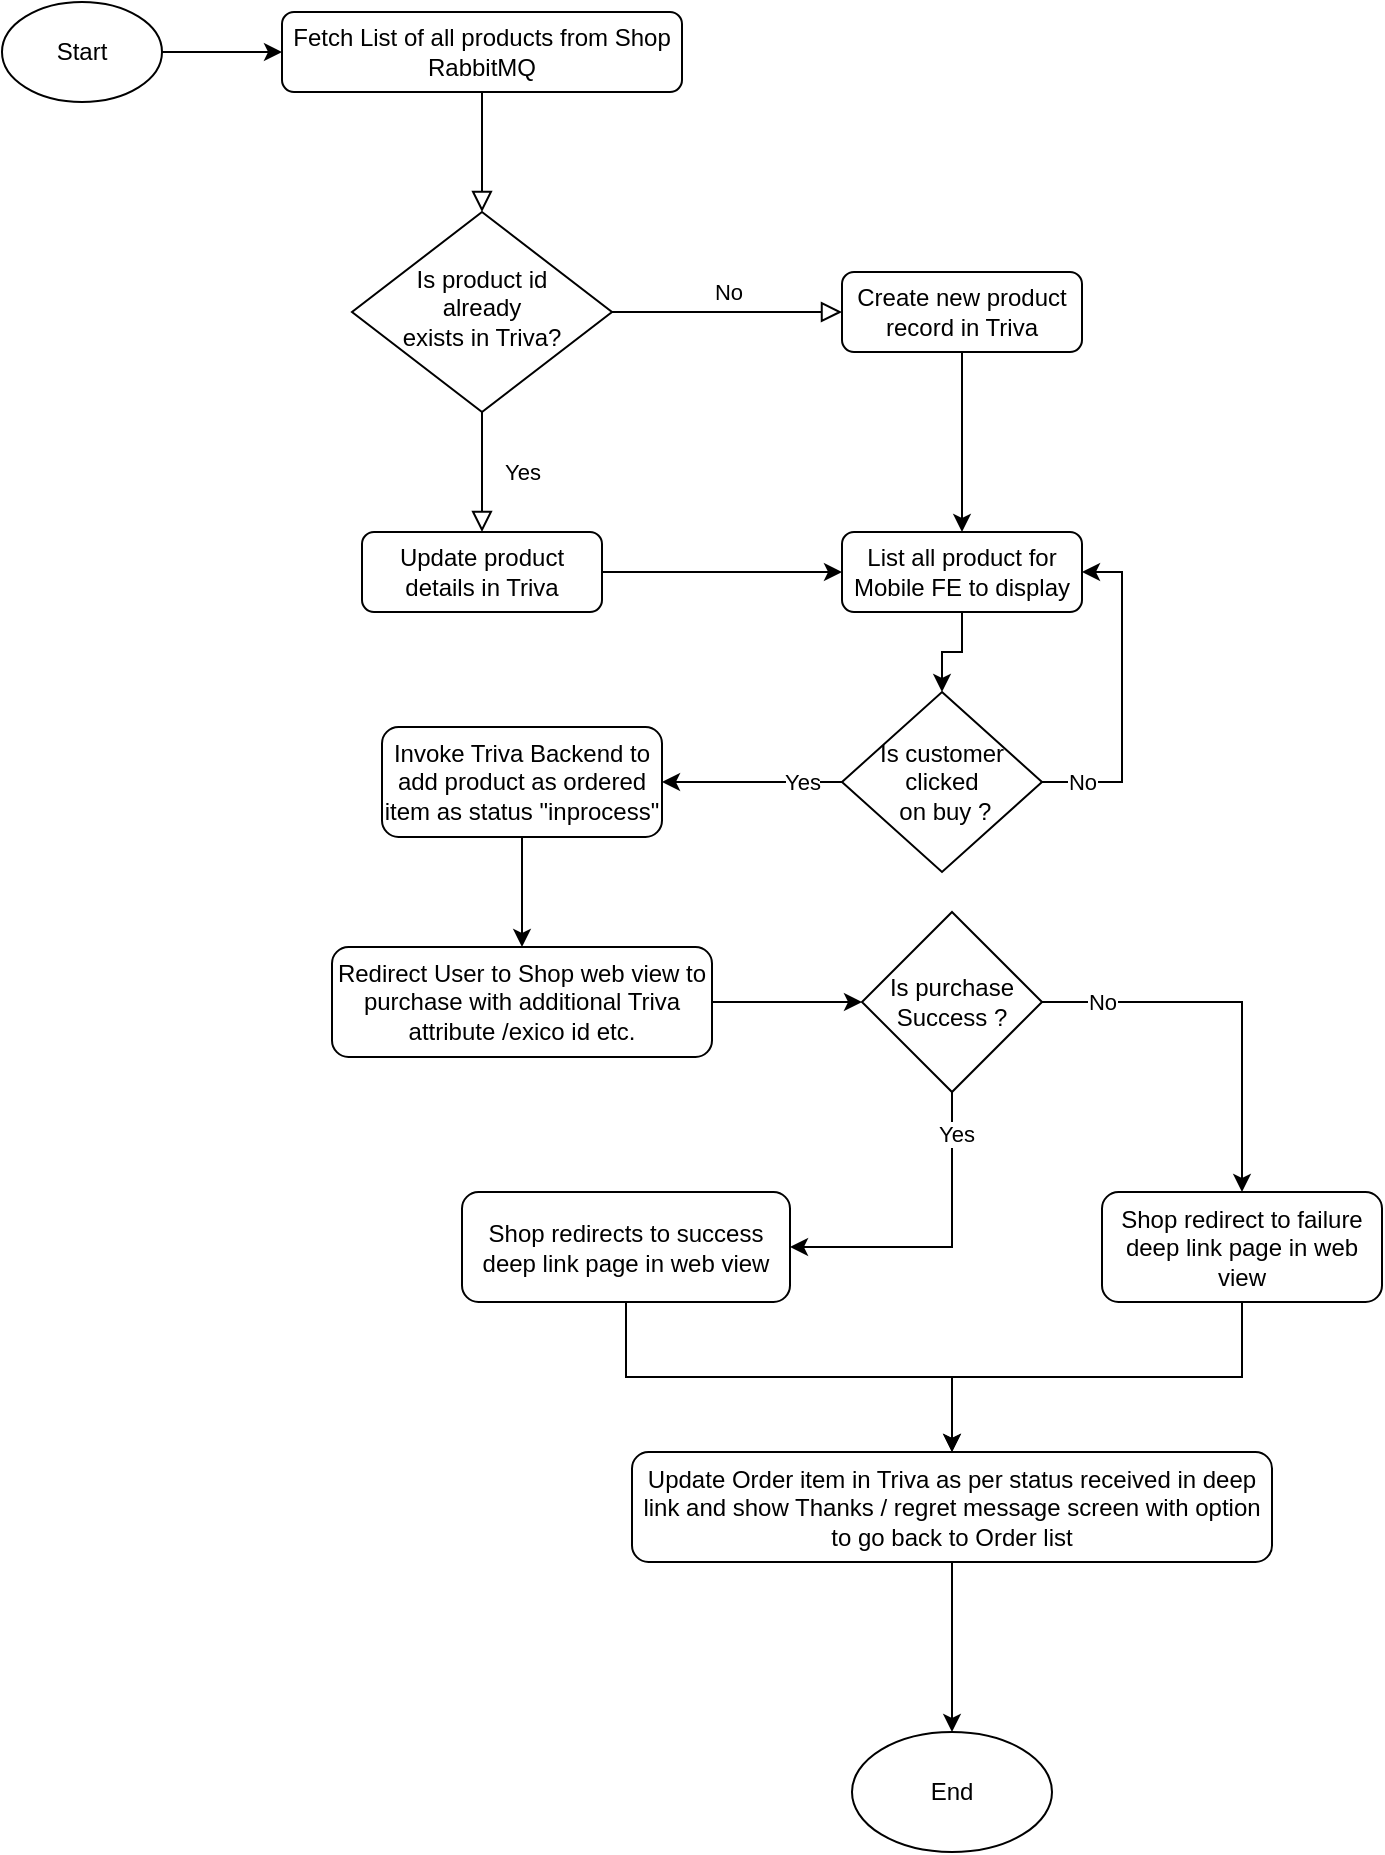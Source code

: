 <mxfile version="16.6.4" type="github">
  <diagram id="C5RBs43oDa-KdzZeNtuy" name="Page-1">
    <mxGraphModel dx="1258" dy="659" grid="1" gridSize="10" guides="1" tooltips="1" connect="1" arrows="1" fold="1" page="1" pageScale="1" pageWidth="827" pageHeight="1169" math="0" shadow="0">
      <root>
        <mxCell id="WIyWlLk6GJQsqaUBKTNV-0" />
        <mxCell id="WIyWlLk6GJQsqaUBKTNV-1" parent="WIyWlLk6GJQsqaUBKTNV-0" />
        <mxCell id="WIyWlLk6GJQsqaUBKTNV-2" value="" style="rounded=0;html=1;jettySize=auto;orthogonalLoop=1;fontSize=11;endArrow=block;endFill=0;endSize=8;strokeWidth=1;shadow=0;labelBackgroundColor=none;edgeStyle=orthogonalEdgeStyle;" parent="WIyWlLk6GJQsqaUBKTNV-1" source="WIyWlLk6GJQsqaUBKTNV-3" target="WIyWlLk6GJQsqaUBKTNV-6" edge="1">
          <mxGeometry relative="1" as="geometry" />
        </mxCell>
        <mxCell id="WIyWlLk6GJQsqaUBKTNV-3" value="Fetch List of all products from Shop RabbitMQ" style="rounded=1;whiteSpace=wrap;html=1;fontSize=12;glass=0;strokeWidth=1;shadow=0;" parent="WIyWlLk6GJQsqaUBKTNV-1" vertex="1">
          <mxGeometry x="160" y="80" width="200" height="40" as="geometry" />
        </mxCell>
        <mxCell id="WIyWlLk6GJQsqaUBKTNV-4" value="Yes" style="rounded=0;html=1;jettySize=auto;orthogonalLoop=1;fontSize=11;endArrow=block;endFill=0;endSize=8;strokeWidth=1;shadow=0;labelBackgroundColor=none;edgeStyle=orthogonalEdgeStyle;" parent="WIyWlLk6GJQsqaUBKTNV-1" source="WIyWlLk6GJQsqaUBKTNV-6" edge="1">
          <mxGeometry y="20" relative="1" as="geometry">
            <mxPoint as="offset" />
            <mxPoint x="260" y="340" as="targetPoint" />
          </mxGeometry>
        </mxCell>
        <mxCell id="WIyWlLk6GJQsqaUBKTNV-5" value="No" style="edgeStyle=orthogonalEdgeStyle;rounded=0;html=1;jettySize=auto;orthogonalLoop=1;fontSize=11;endArrow=block;endFill=0;endSize=8;strokeWidth=1;shadow=0;labelBackgroundColor=none;" parent="WIyWlLk6GJQsqaUBKTNV-1" source="WIyWlLk6GJQsqaUBKTNV-6" target="WIyWlLk6GJQsqaUBKTNV-7" edge="1">
          <mxGeometry y="10" relative="1" as="geometry">
            <mxPoint as="offset" />
          </mxGeometry>
        </mxCell>
        <mxCell id="WIyWlLk6GJQsqaUBKTNV-6" value="Is product id &lt;br&gt;already &lt;br&gt;exists in Triva?" style="rhombus;whiteSpace=wrap;html=1;shadow=0;fontFamily=Helvetica;fontSize=12;align=center;strokeWidth=1;spacing=6;spacingTop=-4;" parent="WIyWlLk6GJQsqaUBKTNV-1" vertex="1">
          <mxGeometry x="195" y="180" width="130" height="100" as="geometry" />
        </mxCell>
        <mxCell id="6PNa06MbmQNXzE9C8vAL-4" value="" style="edgeStyle=orthogonalEdgeStyle;rounded=0;orthogonalLoop=1;jettySize=auto;html=1;" edge="1" parent="WIyWlLk6GJQsqaUBKTNV-1" source="WIyWlLk6GJQsqaUBKTNV-7" target="6PNa06MbmQNXzE9C8vAL-2">
          <mxGeometry relative="1" as="geometry" />
        </mxCell>
        <mxCell id="WIyWlLk6GJQsqaUBKTNV-7" value="Create new product record in Triva" style="rounded=1;whiteSpace=wrap;html=1;fontSize=12;glass=0;strokeWidth=1;shadow=0;" parent="WIyWlLk6GJQsqaUBKTNV-1" vertex="1">
          <mxGeometry x="440" y="210" width="120" height="40" as="geometry" />
        </mxCell>
        <mxCell id="6PNa06MbmQNXzE9C8vAL-3" value="" style="edgeStyle=orthogonalEdgeStyle;rounded=0;orthogonalLoop=1;jettySize=auto;html=1;" edge="1" parent="WIyWlLk6GJQsqaUBKTNV-1" source="WIyWlLk6GJQsqaUBKTNV-11" target="6PNa06MbmQNXzE9C8vAL-2">
          <mxGeometry relative="1" as="geometry" />
        </mxCell>
        <mxCell id="WIyWlLk6GJQsqaUBKTNV-11" value="Update product details in Triva" style="rounded=1;whiteSpace=wrap;html=1;fontSize=12;glass=0;strokeWidth=1;shadow=0;" parent="WIyWlLk6GJQsqaUBKTNV-1" vertex="1">
          <mxGeometry x="200" y="340" width="120" height="40" as="geometry" />
        </mxCell>
        <mxCell id="6PNa06MbmQNXzE9C8vAL-1" value="" style="edgeStyle=orthogonalEdgeStyle;rounded=0;orthogonalLoop=1;jettySize=auto;html=1;" edge="1" parent="WIyWlLk6GJQsqaUBKTNV-1" source="6PNa06MbmQNXzE9C8vAL-0" target="WIyWlLk6GJQsqaUBKTNV-3">
          <mxGeometry relative="1" as="geometry" />
        </mxCell>
        <mxCell id="6PNa06MbmQNXzE9C8vAL-0" value="Start" style="ellipse;whiteSpace=wrap;html=1;" vertex="1" parent="WIyWlLk6GJQsqaUBKTNV-1">
          <mxGeometry x="20" y="75" width="80" height="50" as="geometry" />
        </mxCell>
        <mxCell id="6PNa06MbmQNXzE9C8vAL-11" value="" style="edgeStyle=orthogonalEdgeStyle;rounded=0;orthogonalLoop=1;jettySize=auto;html=1;" edge="1" parent="WIyWlLk6GJQsqaUBKTNV-1" source="6PNa06MbmQNXzE9C8vAL-2" target="6PNa06MbmQNXzE9C8vAL-5">
          <mxGeometry relative="1" as="geometry" />
        </mxCell>
        <mxCell id="6PNa06MbmQNXzE9C8vAL-2" value="List all product for Mobile FE to display" style="rounded=1;whiteSpace=wrap;html=1;fontSize=12;glass=0;strokeWidth=1;shadow=0;" vertex="1" parent="WIyWlLk6GJQsqaUBKTNV-1">
          <mxGeometry x="440" y="340" width="120" height="40" as="geometry" />
        </mxCell>
        <mxCell id="6PNa06MbmQNXzE9C8vAL-8" value="" style="edgeStyle=orthogonalEdgeStyle;rounded=0;orthogonalLoop=1;jettySize=auto;html=1;" edge="1" parent="WIyWlLk6GJQsqaUBKTNV-1" source="6PNa06MbmQNXzE9C8vAL-5" target="6PNa06MbmQNXzE9C8vAL-6">
          <mxGeometry relative="1" as="geometry" />
        </mxCell>
        <mxCell id="6PNa06MbmQNXzE9C8vAL-25" value="Yes" style="edgeLabel;html=1;align=center;verticalAlign=middle;resizable=0;points=[];" vertex="1" connectable="0" parent="6PNa06MbmQNXzE9C8vAL-8">
          <mxGeometry x="0.089" y="3" relative="1" as="geometry">
            <mxPoint x="29" y="-3" as="offset" />
          </mxGeometry>
        </mxCell>
        <mxCell id="6PNa06MbmQNXzE9C8vAL-9" style="edgeStyle=orthogonalEdgeStyle;rounded=0;orthogonalLoop=1;jettySize=auto;html=1;entryX=1;entryY=0.5;entryDx=0;entryDy=0;exitX=1;exitY=0.5;exitDx=0;exitDy=0;" edge="1" parent="WIyWlLk6GJQsqaUBKTNV-1" source="6PNa06MbmQNXzE9C8vAL-5" target="6PNa06MbmQNXzE9C8vAL-2">
          <mxGeometry relative="1" as="geometry" />
        </mxCell>
        <mxCell id="6PNa06MbmQNXzE9C8vAL-24" value="No" style="edgeLabel;html=1;align=center;verticalAlign=middle;resizable=0;points=[];" vertex="1" connectable="0" parent="6PNa06MbmQNXzE9C8vAL-9">
          <mxGeometry x="0.127" y="-3" relative="1" as="geometry">
            <mxPoint x="-23" y="53" as="offset" />
          </mxGeometry>
        </mxCell>
        <mxCell id="6PNa06MbmQNXzE9C8vAL-5" value="Is customer clicked&lt;br&gt;&amp;nbsp;on buy ?" style="rhombus;whiteSpace=wrap;html=1;" vertex="1" parent="WIyWlLk6GJQsqaUBKTNV-1">
          <mxGeometry x="440" y="420" width="100" height="90" as="geometry" />
        </mxCell>
        <mxCell id="6PNa06MbmQNXzE9C8vAL-10" value="" style="edgeStyle=orthogonalEdgeStyle;rounded=0;orthogonalLoop=1;jettySize=auto;html=1;" edge="1" parent="WIyWlLk6GJQsqaUBKTNV-1" source="6PNa06MbmQNXzE9C8vAL-6" target="6PNa06MbmQNXzE9C8vAL-7">
          <mxGeometry relative="1" as="geometry" />
        </mxCell>
        <mxCell id="6PNa06MbmQNXzE9C8vAL-6" value="Invoke Triva Backend to add product as ordered item as status &quot;inprocess&quot;" style="rounded=1;whiteSpace=wrap;html=1;fontSize=12;glass=0;strokeWidth=1;shadow=0;" vertex="1" parent="WIyWlLk6GJQsqaUBKTNV-1">
          <mxGeometry x="210" y="437.5" width="140" height="55" as="geometry" />
        </mxCell>
        <mxCell id="6PNa06MbmQNXzE9C8vAL-16" value="" style="edgeStyle=orthogonalEdgeStyle;rounded=0;orthogonalLoop=1;jettySize=auto;html=1;" edge="1" parent="WIyWlLk6GJQsqaUBKTNV-1" source="6PNa06MbmQNXzE9C8vAL-7" target="6PNa06MbmQNXzE9C8vAL-12">
          <mxGeometry relative="1" as="geometry" />
        </mxCell>
        <mxCell id="6PNa06MbmQNXzE9C8vAL-7" value="Redirect User to Shop web view to purchase with additional Triva attribute /exico id etc." style="rounded=1;whiteSpace=wrap;html=1;fontSize=12;glass=0;strokeWidth=1;shadow=0;" vertex="1" parent="WIyWlLk6GJQsqaUBKTNV-1">
          <mxGeometry x="185" y="547.5" width="190" height="55" as="geometry" />
        </mxCell>
        <mxCell id="6PNa06MbmQNXzE9C8vAL-18" style="edgeStyle=orthogonalEdgeStyle;rounded=0;orthogonalLoop=1;jettySize=auto;html=1;entryX=1;entryY=0.5;entryDx=0;entryDy=0;exitX=0.5;exitY=1;exitDx=0;exitDy=0;" edge="1" parent="WIyWlLk6GJQsqaUBKTNV-1" source="6PNa06MbmQNXzE9C8vAL-12" target="6PNa06MbmQNXzE9C8vAL-13">
          <mxGeometry relative="1" as="geometry" />
        </mxCell>
        <mxCell id="6PNa06MbmQNXzE9C8vAL-27" value="Yes" style="edgeLabel;html=1;align=center;verticalAlign=middle;resizable=0;points=[];" vertex="1" connectable="0" parent="6PNa06MbmQNXzE9C8vAL-18">
          <mxGeometry x="-0.735" y="2" relative="1" as="geometry">
            <mxPoint as="offset" />
          </mxGeometry>
        </mxCell>
        <mxCell id="6PNa06MbmQNXzE9C8vAL-19" style="edgeStyle=orthogonalEdgeStyle;rounded=0;orthogonalLoop=1;jettySize=auto;html=1;entryX=0.5;entryY=0;entryDx=0;entryDy=0;" edge="1" parent="WIyWlLk6GJQsqaUBKTNV-1" source="6PNa06MbmQNXzE9C8vAL-12" target="6PNa06MbmQNXzE9C8vAL-14">
          <mxGeometry relative="1" as="geometry" />
        </mxCell>
        <mxCell id="6PNa06MbmQNXzE9C8vAL-26" value="No" style="edgeLabel;html=1;align=center;verticalAlign=middle;resizable=0;points=[];" vertex="1" connectable="0" parent="6PNa06MbmQNXzE9C8vAL-19">
          <mxGeometry x="0.446" relative="1" as="geometry">
            <mxPoint x="-70" y="-41" as="offset" />
          </mxGeometry>
        </mxCell>
        <mxCell id="6PNa06MbmQNXzE9C8vAL-12" value="Is purchase Success ?" style="rhombus;whiteSpace=wrap;html=1;" vertex="1" parent="WIyWlLk6GJQsqaUBKTNV-1">
          <mxGeometry x="450" y="530" width="90" height="90" as="geometry" />
        </mxCell>
        <mxCell id="6PNa06MbmQNXzE9C8vAL-20" value="" style="edgeStyle=orthogonalEdgeStyle;rounded=0;orthogonalLoop=1;jettySize=auto;html=1;" edge="1" parent="WIyWlLk6GJQsqaUBKTNV-1" source="6PNa06MbmQNXzE9C8vAL-13" target="6PNa06MbmQNXzE9C8vAL-15">
          <mxGeometry relative="1" as="geometry" />
        </mxCell>
        <mxCell id="6PNa06MbmQNXzE9C8vAL-13" value="Shop redirects to success deep link page in web view" style="rounded=1;whiteSpace=wrap;html=1;fontSize=12;glass=0;strokeWidth=1;shadow=0;" vertex="1" parent="WIyWlLk6GJQsqaUBKTNV-1">
          <mxGeometry x="250" y="670" width="164" height="55" as="geometry" />
        </mxCell>
        <mxCell id="6PNa06MbmQNXzE9C8vAL-21" value="" style="edgeStyle=orthogonalEdgeStyle;rounded=0;orthogonalLoop=1;jettySize=auto;html=1;" edge="1" parent="WIyWlLk6GJQsqaUBKTNV-1" source="6PNa06MbmQNXzE9C8vAL-14" target="6PNa06MbmQNXzE9C8vAL-15">
          <mxGeometry relative="1" as="geometry" />
        </mxCell>
        <mxCell id="6PNa06MbmQNXzE9C8vAL-14" value="Shop redirect to failure deep link page in web view" style="rounded=1;whiteSpace=wrap;html=1;fontSize=12;glass=0;strokeWidth=1;shadow=0;" vertex="1" parent="WIyWlLk6GJQsqaUBKTNV-1">
          <mxGeometry x="570" y="670" width="140" height="55" as="geometry" />
        </mxCell>
        <mxCell id="6PNa06MbmQNXzE9C8vAL-23" value="" style="edgeStyle=orthogonalEdgeStyle;rounded=0;orthogonalLoop=1;jettySize=auto;html=1;" edge="1" parent="WIyWlLk6GJQsqaUBKTNV-1" source="6PNa06MbmQNXzE9C8vAL-15" target="6PNa06MbmQNXzE9C8vAL-22">
          <mxGeometry relative="1" as="geometry" />
        </mxCell>
        <mxCell id="6PNa06MbmQNXzE9C8vAL-15" value="Update Order item in Triva as per status received in deep link and show Thanks / regret message screen with option to go back to Order list" style="rounded=1;whiteSpace=wrap;html=1;fontSize=12;glass=0;strokeWidth=1;shadow=0;" vertex="1" parent="WIyWlLk6GJQsqaUBKTNV-1">
          <mxGeometry x="335" y="800" width="320" height="55" as="geometry" />
        </mxCell>
        <mxCell id="6PNa06MbmQNXzE9C8vAL-22" value="End" style="ellipse;whiteSpace=wrap;html=1;" vertex="1" parent="WIyWlLk6GJQsqaUBKTNV-1">
          <mxGeometry x="445" y="940" width="100" height="60" as="geometry" />
        </mxCell>
      </root>
    </mxGraphModel>
  </diagram>
</mxfile>
